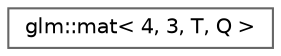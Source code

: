 digraph "Graphical Class Hierarchy"
{
 // LATEX_PDF_SIZE
  bgcolor="transparent";
  edge [fontname=Helvetica,fontsize=10,labelfontname=Helvetica,labelfontsize=10];
  node [fontname=Helvetica,fontsize=10,shape=box,height=0.2,width=0.4];
  rankdir="LR";
  Node0 [id="Node000000",label="glm::mat\< 4, 3, T, Q \>",height=0.2,width=0.4,color="grey40", fillcolor="white", style="filled",URL="$structglm_1_1mat_3_014_00_013_00_01_t_00_01_q_01_4.html",tooltip=" "];
}
